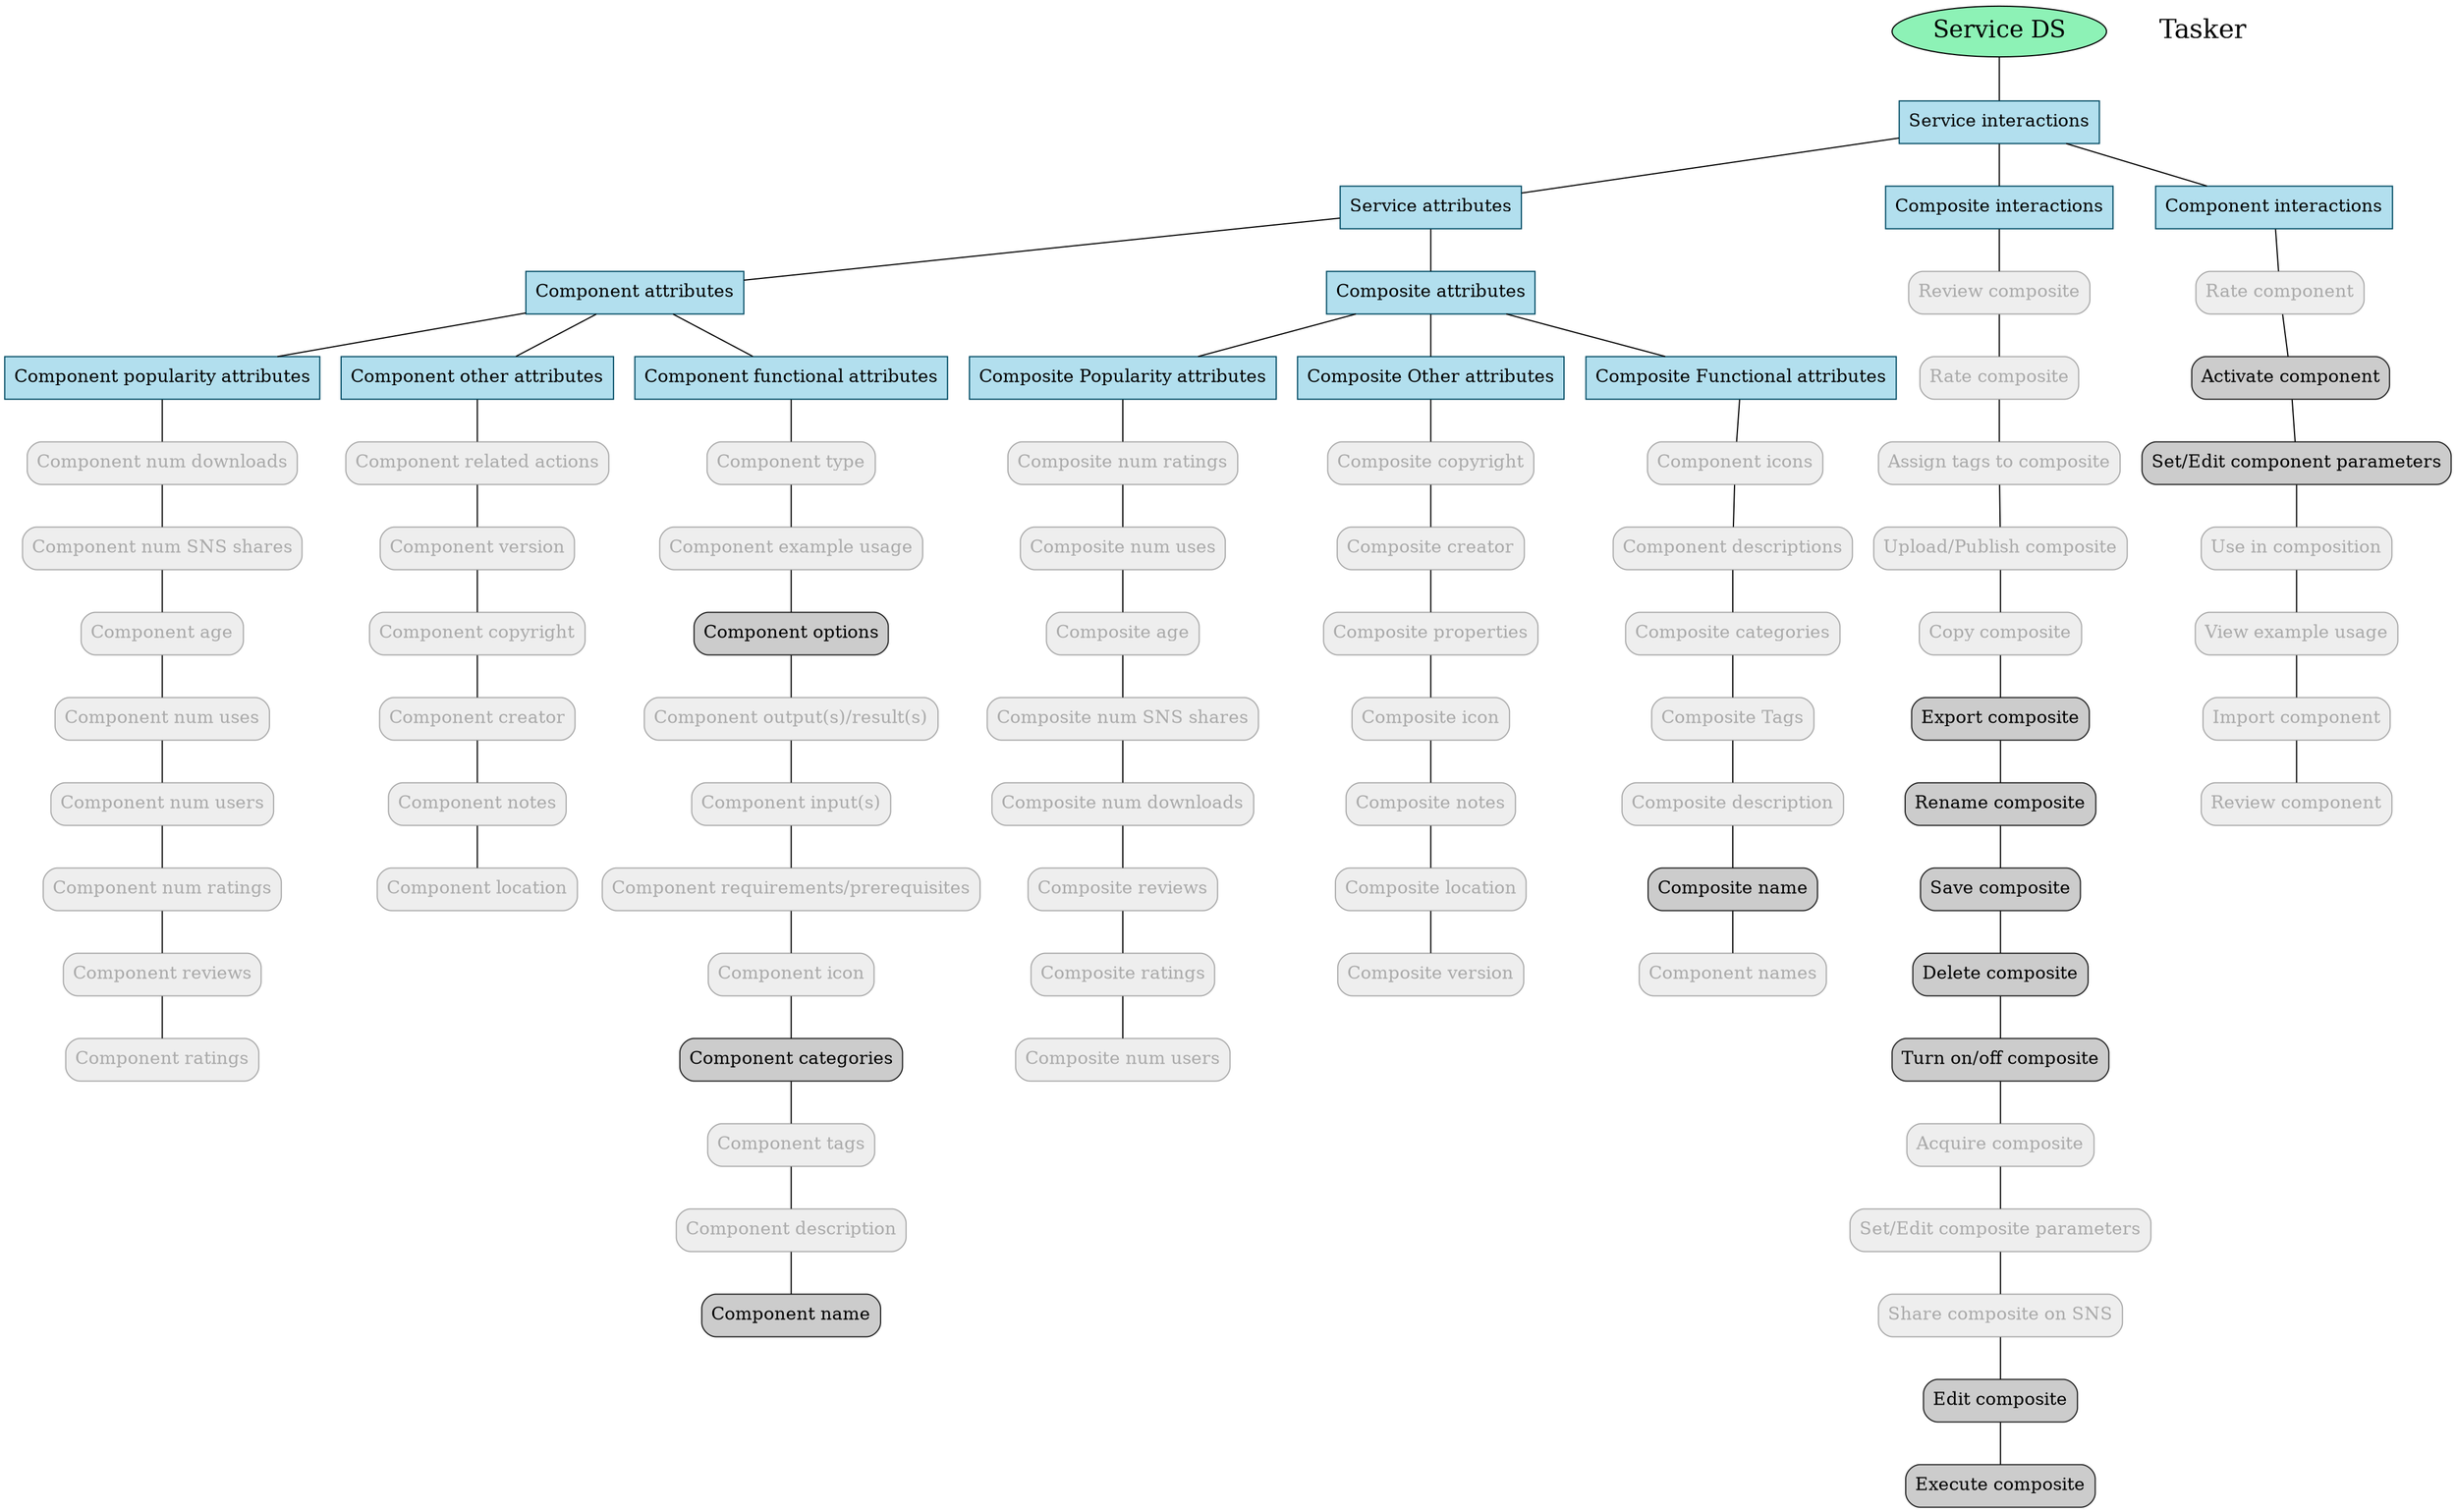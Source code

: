 digraph output {node [color="047b35",fillcolor="#8df2b6",style=filled fontsize="20"];
"Service DS"node [color="#FFFFFF",fillcolor="#FFFFFF",style=filled, fontcolor="#000000" fontsize="22"]; 
 "Tasker" 



node[shape=box,color="#004a63",fillcolor=lightblue2,style=filled fontsize="15"];
"Service interactions","Component attributes","Service attributes","Composite attributes","Composite Popularity attributes","Composite Other attributes","Composite Functional attributes","Composite interactions","Component interactions","Component popularity attributes","Component other attributes","Component functional attributes"

node [color="#222222", style="rounded,filled", shape=rect, fontcolor="#000000", fillcolor="#CCCCCC"];
"Component options","Composite name","Export composite","Rename composite","Save composite","Delete composite","Turn on/off composite","Edit composite","Execute composite","Activate component","Set/Edit component parameters","Component categories","Component name"

node [color="#AAAAAA", style="rounded,filled", shape=rect, fontcolor="#AAAAAA", fillcolor="#EEEEEE"];
"Rate component","Component type","Composite num ratings","Review composite","Rate composite","Component num downloads","Component num SNS shares","Component age","Component num uses","Assign tags to composite","Component num users","Component num ratings","Component related actions","Composite copyright","Component version","Composite creator","Composite properties","Composite icon","Component icons","Component descriptions","Component example usage","Component output(s)/result(s)","Component input(s)","Component requirements/prerequisites","Composite categories","Composite Tags","Composite description","Composite num uses","Composite age","Composite num SNS shares","Composite num downloads","Composite reviews","Composite ratings","Upload/Publish composite","Copy composite","Component names","Acquire composite","Set/Edit composite parameters","Share composite on SNS","Use in composition","Composite notes","Composite location","Component reviews","Component ratings","Component copyright","Component creator","Composite version","Component icon","Component notes","Component location","Component tags","Component description","View example usage","Import component","Composite num users","Review component"



"Service DS"->"Service interactions" [arrowhead=none]
"Service attributes"->"Component attributes" [arrowhead=none]
"Service attributes"->"Composite attributes" [arrowhead=none]
"Composite attributes"->"Composite Popularity attributes" [arrowhead=none]
"Composite attributes"->"Composite Other attributes" [arrowhead=none]
"Composite attributes"->"Composite Functional attributes" [arrowhead=none]
"Service interactions"->"Service attributes" [arrowhead=none]
"Service interactions"->"Composite interactions" [arrowhead=none]
"Service interactions"->"Component interactions" [arrowhead=none]
"Component attributes"->"Component popularity attributes" [arrowhead=none]
"Component attributes"->"Component other attributes" [arrowhead=none]
"Component attributes"->"Component functional attributes" [arrowhead=none]
"Component interactions"->"Rate component"->"Activate component"->"Set/Edit component parameters"->"Use in composition"->"View example usage"->"Import component"->"Review component" [arrowhead=none]
"Component functional attributes"->"Component type"->"Component example usage"->"Component options"->"Component output(s)/result(s)"->"Component input(s)"->"Component requirements/prerequisites"->"Component icon"->"Component categories"->"Component tags"->"Component description"->"Component name" [arrowhead=none]
"Composite Popularity attributes"->"Composite num ratings"->"Composite num uses"->"Composite age"->"Composite num SNS shares"->"Composite num downloads"->"Composite reviews"->"Composite ratings"->"Composite num users" [arrowhead=none]
"Composite interactions"->"Review composite"->"Rate composite"->"Assign tags to composite"->"Upload/Publish composite"->"Copy composite"->"Export composite"->"Rename composite"->"Save composite"->"Delete composite"->"Turn on/off composite"->"Acquire composite"->"Set/Edit composite parameters"->"Share composite on SNS"->"Edit composite"->"Execute composite" [arrowhead=none]
"Component popularity attributes"->"Component num downloads"->"Component num SNS shares"->"Component age"->"Component num uses"->"Component num users"->"Component num ratings"->"Component reviews"->"Component ratings" [arrowhead=none]
"Component other attributes"->"Component related actions"->"Component version"->"Component copyright"->"Component creator"->"Component notes"->"Component location" [arrowhead=none]
"Composite Other attributes"->"Composite copyright"->"Composite creator"->"Composite properties"->"Composite icon"->"Composite notes"->"Composite location"->"Composite version" [arrowhead=none]
"Composite Functional attributes"->"Component icons"->"Component descriptions"->"Composite categories"->"Composite Tags"->"Composite description"->"Composite name"->"Component names" [arrowhead=none]}